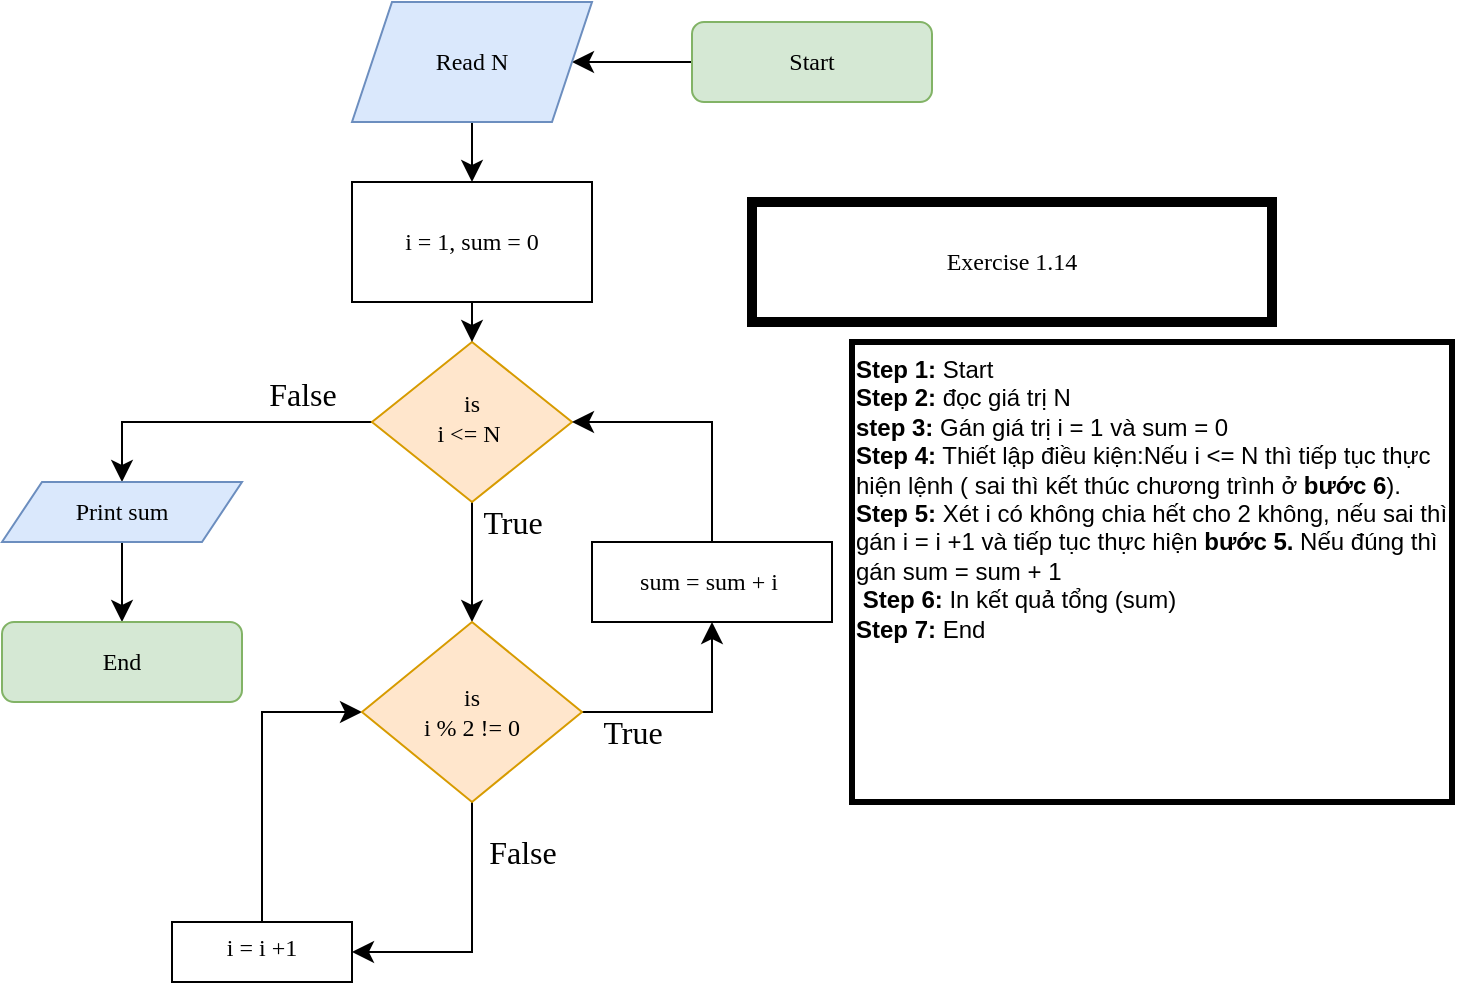 <mxfile version="24.7.16">
  <diagram name="Exercise1_14" id="OjfafZJgLtIsrFkGz_i3">
    <mxGraphModel dx="1175" dy="881" grid="1" gridSize="10" guides="1" tooltips="1" connect="1" arrows="1" fold="1" page="0" pageScale="1" pageWidth="827" pageHeight="1169" math="0" shadow="0">
      <root>
        <mxCell id="0" />
        <mxCell id="1" parent="0" />
        <mxCell id="_cMzBhWek6FKqp19uo0f-1" value="" style="edgeStyle=none;curved=1;rounded=0;orthogonalLoop=1;jettySize=auto;html=1;fontSize=12;startSize=8;endSize=8;fontFamily=Times New Roman;" parent="1" source="_cMzBhWek6FKqp19uo0f-2" target="_cMzBhWek6FKqp19uo0f-8" edge="1">
          <mxGeometry relative="1" as="geometry" />
        </mxCell>
        <mxCell id="_cMzBhWek6FKqp19uo0f-2" value="Start" style="rounded=1;whiteSpace=wrap;html=1;fontSize=12;glass=0;strokeWidth=1;shadow=0;fillColor=#d5e8d4;strokeColor=#82b366;fontFamily=Times New Roman;" parent="1" vertex="1">
          <mxGeometry x="230" y="-70" width="120" height="40" as="geometry" />
        </mxCell>
        <mxCell id="_cMzBhWek6FKqp19uo0f-3" value="" style="edgeStyle=none;curved=1;rounded=0;orthogonalLoop=1;jettySize=auto;html=1;fontSize=12;startSize=8;endSize=8;fontFamily=Times New Roman;" parent="1" source="_cMzBhWek6FKqp19uo0f-5" target="_cMzBhWek6FKqp19uo0f-17" edge="1">
          <mxGeometry relative="1" as="geometry" />
        </mxCell>
        <mxCell id="_cMzBhWek6FKqp19uo0f-4" style="edgeStyle=orthogonalEdgeStyle;rounded=0;orthogonalLoop=1;jettySize=auto;html=1;entryX=0.5;entryY=0;entryDx=0;entryDy=0;fontSize=12;startSize=8;endSize=8;fontFamily=Times New Roman;" parent="1" source="_cMzBhWek6FKqp19uo0f-5" target="_cMzBhWek6FKqp19uo0f-20" edge="1">
          <mxGeometry relative="1" as="geometry">
            <mxPoint x="-55" y="195" as="targetPoint" />
          </mxGeometry>
        </mxCell>
        <mxCell id="_cMzBhWek6FKqp19uo0f-5" value="is&lt;div&gt;i &amp;lt;= N&amp;nbsp;&lt;/div&gt;" style="rhombus;whiteSpace=wrap;html=1;shadow=0;fontFamily=Times New Roman;fontSize=12;align=center;strokeWidth=1;spacing=6;spacingTop=-4;fillColor=#ffe6cc;strokeColor=#d79b00;" parent="1" vertex="1">
          <mxGeometry x="70" y="90" width="100" height="80" as="geometry" />
        </mxCell>
        <mxCell id="_cMzBhWek6FKqp19uo0f-7" value="" style="edgeStyle=none;curved=1;rounded=0;orthogonalLoop=1;jettySize=auto;html=1;fontSize=12;startSize=8;endSize=8;fontFamily=Times New Roman;" parent="1" source="_cMzBhWek6FKqp19uo0f-8" target="_cMzBhWek6FKqp19uo0f-10" edge="1">
          <mxGeometry relative="1" as="geometry" />
        </mxCell>
        <mxCell id="_cMzBhWek6FKqp19uo0f-8" value="Read N" style="shape=parallelogram;perimeter=parallelogramPerimeter;whiteSpace=wrap;html=1;fixedSize=1;fillColor=#dae8fc;strokeColor=#6c8ebf;fontFamily=Times New Roman;" parent="1" vertex="1">
          <mxGeometry x="60" y="-80" width="120" height="60" as="geometry" />
        </mxCell>
        <mxCell id="_cMzBhWek6FKqp19uo0f-9" style="edgeStyle=none;curved=1;rounded=0;orthogonalLoop=1;jettySize=auto;html=1;entryX=0.5;entryY=0;entryDx=0;entryDy=0;fontSize=12;startSize=8;endSize=8;fontFamily=Times New Roman;" parent="1" source="_cMzBhWek6FKqp19uo0f-10" target="_cMzBhWek6FKqp19uo0f-5" edge="1">
          <mxGeometry relative="1" as="geometry" />
        </mxCell>
        <mxCell id="_cMzBhWek6FKqp19uo0f-10" value="i = 1, sum = 0" style="whiteSpace=wrap;html=1;fontFamily=Times New Roman;" parent="1" vertex="1">
          <mxGeometry x="60" y="10" width="120" height="60" as="geometry" />
        </mxCell>
        <mxCell id="_cMzBhWek6FKqp19uo0f-11" value="False" style="text;html=1;align=center;verticalAlign=middle;resizable=0;points=[];autosize=1;strokeColor=none;fillColor=none;fontSize=16;fontFamily=Times New Roman;" parent="1" vertex="1">
          <mxGeometry x="5" y="101" width="60" height="30" as="geometry" />
        </mxCell>
        <mxCell id="_cMzBhWek6FKqp19uo0f-12" style="edgeStyle=orthogonalEdgeStyle;rounded=0;orthogonalLoop=1;jettySize=auto;html=1;entryX=0;entryY=0.5;entryDx=0;entryDy=0;fontSize=12;startSize=8;endSize=8;exitX=0.5;exitY=0;exitDx=0;exitDy=0;fontFamily=Times New Roman;" parent="1" target="_cMzBhWek6FKqp19uo0f-17" edge="1">
          <mxGeometry relative="1" as="geometry">
            <mxPoint x="15" y="380" as="sourcePoint" />
            <mxPoint x="20" y="280.0" as="targetPoint" />
            <Array as="points">
              <mxPoint x="15" y="275" />
            </Array>
          </mxGeometry>
        </mxCell>
        <mxCell id="_cMzBhWek6FKqp19uo0f-13" value="i = i +1" style="whiteSpace=wrap;html=1;shadow=0;strokeWidth=1;spacing=6;spacingTop=-4;fontFamily=Times New Roman;" parent="1" vertex="1">
          <mxGeometry x="-30" y="380" width="90" height="30" as="geometry" />
        </mxCell>
        <mxCell id="_cMzBhWek6FKqp19uo0f-14" value="True" style="text;html=1;align=center;verticalAlign=middle;resizable=0;points=[];autosize=1;strokeColor=none;fillColor=none;fontSize=16;fontFamily=Times New Roman;" parent="1" vertex="1">
          <mxGeometry x="115" y="165" width="50" height="30" as="geometry" />
        </mxCell>
        <mxCell id="_cMzBhWek6FKqp19uo0f-15" style="edgeStyle=orthogonalEdgeStyle;rounded=0;orthogonalLoop=1;jettySize=auto;html=1;fontSize=12;startSize=8;endSize=8;exitX=0.5;exitY=1;exitDx=0;exitDy=0;fontFamily=Times New Roman;" parent="1" source="_cMzBhWek6FKqp19uo0f-17" edge="1">
          <mxGeometry relative="1" as="geometry">
            <Array as="points">
              <mxPoint x="120" y="395" />
            </Array>
            <mxPoint x="60" y="395" as="targetPoint" />
          </mxGeometry>
        </mxCell>
        <mxCell id="_cMzBhWek6FKqp19uo0f-16" style="edgeStyle=orthogonalEdgeStyle;rounded=0;orthogonalLoop=1;jettySize=auto;html=1;fontSize=12;startSize=8;endSize=8;exitX=1;exitY=0.5;exitDx=0;exitDy=0;fontFamily=Times New Roman;" parent="1" source="_cMzBhWek6FKqp19uo0f-17" edge="1">
          <mxGeometry relative="1" as="geometry">
            <mxPoint x="367.5" y="424.0" as="sourcePoint" />
            <mxPoint x="240" y="230" as="targetPoint" />
            <Array as="points">
              <mxPoint x="240" y="275" />
            </Array>
          </mxGeometry>
        </mxCell>
        <mxCell id="_cMzBhWek6FKqp19uo0f-17" value="&lt;div&gt;is&lt;/div&gt;i % 2 != 0" style="rhombus;whiteSpace=wrap;html=1;fillColor=#ffe6cc;strokeColor=#d79b00;fontFamily=Times New Roman;" parent="1" vertex="1">
          <mxGeometry x="65" y="230" width="110" height="90" as="geometry" />
        </mxCell>
        <mxCell id="_cMzBhWek6FKqp19uo0f-18" value="False" style="text;html=1;align=center;verticalAlign=middle;resizable=0;points=[];autosize=1;strokeColor=none;fillColor=none;fontSize=16;fontFamily=Times New Roman;" parent="1" vertex="1">
          <mxGeometry x="115" y="330" width="60" height="30" as="geometry" />
        </mxCell>
        <mxCell id="_cMzBhWek6FKqp19uo0f-22" style="edgeStyle=none;curved=1;rounded=0;orthogonalLoop=1;jettySize=auto;html=1;fontSize=12;startSize=8;endSize=8;entryX=0.5;entryY=0;entryDx=0;entryDy=0;fontFamily=Times New Roman;" parent="1" source="_cMzBhWek6FKqp19uo0f-20" target="_cMzBhWek6FKqp19uo0f-23" edge="1">
          <mxGeometry relative="1" as="geometry">
            <mxPoint x="-55" y="280" as="targetPoint" />
          </mxGeometry>
        </mxCell>
        <mxCell id="_cMzBhWek6FKqp19uo0f-20" value="Print sum" style="shape=parallelogram;perimeter=parallelogramPerimeter;whiteSpace=wrap;html=1;fixedSize=1;fillColor=#dae8fc;strokeColor=#6c8ebf;fontFamily=Times New Roman;" parent="1" vertex="1">
          <mxGeometry x="-115" y="160" width="120" height="30" as="geometry" />
        </mxCell>
        <mxCell id="_cMzBhWek6FKqp19uo0f-21" value="True" style="text;html=1;align=center;verticalAlign=middle;resizable=0;points=[];autosize=1;strokeColor=none;fillColor=none;fontSize=16;fontFamily=Times New Roman;" parent="1" vertex="1">
          <mxGeometry x="175" y="270" width="50" height="30" as="geometry" />
        </mxCell>
        <mxCell id="_cMzBhWek6FKqp19uo0f-23" value="End" style="rounded=1;whiteSpace=wrap;html=1;fontSize=12;glass=0;strokeWidth=1;shadow=0;fillColor=#d5e8d4;strokeColor=#82b366;fontFamily=Times New Roman;" parent="1" vertex="1">
          <mxGeometry x="-115" y="230" width="120" height="40" as="geometry" />
        </mxCell>
        <mxCell id="_cMzBhWek6FKqp19uo0f-26" style="edgeStyle=orthogonalEdgeStyle;rounded=0;orthogonalLoop=1;jettySize=auto;html=1;entryX=1;entryY=0.5;entryDx=0;entryDy=0;fontSize=12;startSize=8;endSize=8;exitX=0.5;exitY=0;exitDx=0;exitDy=0;fontFamily=Times New Roman;" parent="1" source="_cMzBhWek6FKqp19uo0f-25" target="_cMzBhWek6FKqp19uo0f-5" edge="1">
          <mxGeometry relative="1" as="geometry" />
        </mxCell>
        <mxCell id="_cMzBhWek6FKqp19uo0f-25" value="sum = sum + i&amp;nbsp;" style="rounded=0;whiteSpace=wrap;html=1;fontFamily=Times New Roman;" parent="1" vertex="1">
          <mxGeometry x="180" y="190" width="120" height="40" as="geometry" />
        </mxCell>
        <mxCell id="_cMzBhWek6FKqp19uo0f-27" value="Exercise 1.14" style="rounded=0;whiteSpace=wrap;html=1;strokeWidth=5;fontFamily=Times New Roman;" parent="1" vertex="1">
          <mxGeometry x="260" y="20" width="260" height="60" as="geometry" />
        </mxCell>
        <mxCell id="WZKUCXkeqJG0FeguzQC6-1" value="&lt;b&gt;Step 1:&lt;/b&gt; Start&lt;div&gt;&lt;b&gt;Step 2:&lt;/b&gt; đọc giá trị N&lt;/div&gt;&lt;div&gt;&lt;b&gt;step 3:&lt;/b&gt; Gán giá trị i = 1 và sum = 0&lt;/div&gt;&lt;div&gt;&lt;b&gt;Step 4:&lt;/b&gt; Thiết lập điều kiện:Nếu i &amp;lt;= N thì tiếp tục thực hiện lệnh&amp;nbsp;&lt;span style=&quot;background-color: initial;&quot;&gt;( sai thì kết thúc chương trình ở &lt;b&gt;bước 6&lt;/b&gt;).&lt;/span&gt;&lt;/div&gt;&lt;div&gt;&lt;span style=&quot;background-color: initial;&quot;&gt;&lt;b&gt;Step 5:&lt;/b&gt; X&lt;/span&gt;&lt;span style=&quot;background-color: initial;&quot;&gt;ét i có không chia hết cho 2 không, nếu sai thì gán i = i +1 và tiếp tục thực hiện &lt;b&gt;bước 5. &lt;/b&gt;Nếu đúng thì gán&lt;b&gt;&amp;nbsp;&lt;/b&gt;sum = sum + 1&lt;/span&gt;&lt;/div&gt;&lt;div&gt;&lt;span style=&quot;background-color: initial;&quot;&gt;&amp;nbsp;&lt;b&gt;Step&lt;/b&gt;&lt;/span&gt;&lt;b style=&quot;background-color: initial;&quot;&gt;&amp;nbsp;6: &lt;/b&gt;&lt;span style=&quot;background-color: initial;&quot;&gt;In kết quả tổng (sum)&lt;/span&gt;&lt;/div&gt;&lt;div&gt;&lt;b&gt;Step 7:&lt;/b&gt;&amp;nbsp;End&lt;/div&gt;" style="whiteSpace=wrap;html=1;verticalAlign=top;align=left;strokeWidth=3;" vertex="1" parent="1">
          <mxGeometry x="310" y="90" width="300" height="230" as="geometry" />
        </mxCell>
      </root>
    </mxGraphModel>
  </diagram>
</mxfile>
